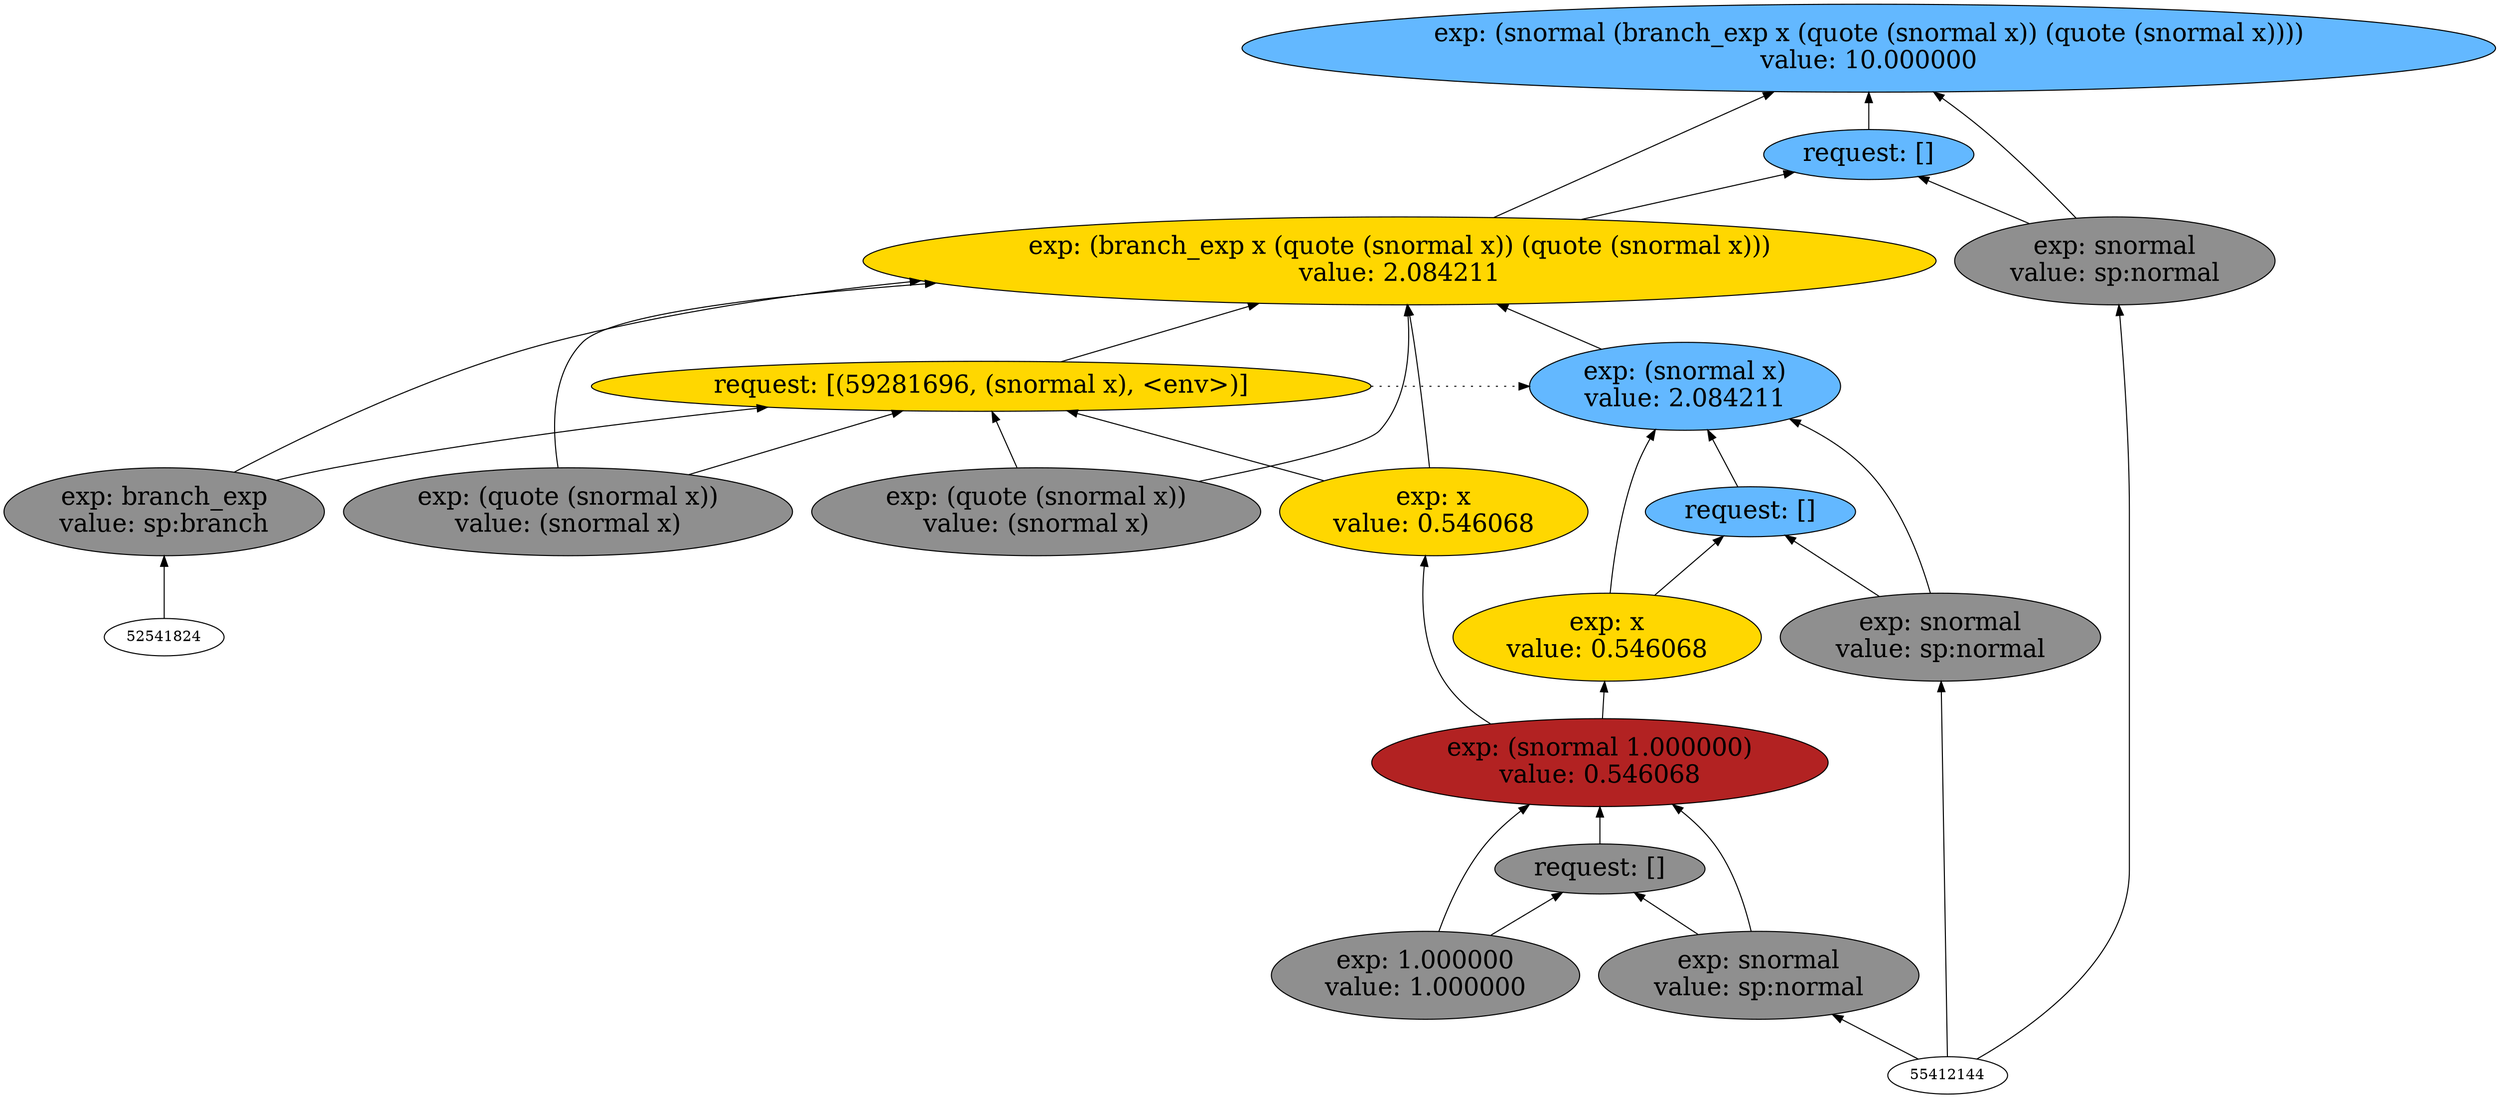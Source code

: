 digraph {
rankdir=BT
fontsize=24
subgraph clster1 {
label="Venture Families"
subgraph clster2 {
label="1"
"59704640"["fillcolor"="firebrick" "fontsize"="24" "label"="exp: (snormal 1.000000)\nvalue: 0.546068" "shape"="ellipse" "style"="filled" ]
"59343216"["fillcolor"="grey56" "fontsize"="24" "label"="request: []" "shape"="ellipse" "style"="filled" ]
"57712352"["fillcolor"="grey56" "fontsize"="24" "label"="exp: snormal\nvalue: sp:normal" "shape"="ellipse" "style"="filled" ]
"58431280"["fillcolor"="grey56" "fontsize"="24" "label"="exp: 1.000000\nvalue: 1.000000" "shape"="ellipse" "style"="filled" ]
}

subgraph clster3 {
label="2"
"59021936"["fillcolor"="steelblue1" "fontsize"="24" "label"="exp: (snormal (branch_exp x (quote (snormal x)) (quote (snormal x))))\nvalue: 10.000000" "shape"="ellipse" "style"="filled" ]
"58606032"["fillcolor"="steelblue1" "fontsize"="24" "label"="request: []" "shape"="ellipse" "style"="filled" ]
"59056880"["fillcolor"="grey56" "fontsize"="24" "label"="exp: snormal\nvalue: sp:normal" "shape"="ellipse" "style"="filled" ]
"60064784"["fillcolor"="gold" "fontsize"="24" "label"="exp: (branch_exp x (quote (snormal x)) (quote (snormal x)))\nvalue: 2.084211" "shape"="ellipse" "style"="filled" ]
"59281696"["fillcolor"="gold" "fontsize"="24" "label"="request: [(59281696, (snormal x), <env>)]" "shape"="ellipse" "style"="filled" ]
"58568288"["fillcolor"="grey56" "fontsize"="24" "label"="exp: branch_exp\nvalue: sp:branch" "shape"="ellipse" "style"="filled" ]
"57516128"["fillcolor"="gold" "fontsize"="24" "label"="exp: x\nvalue: 0.546068" "shape"="ellipse" "style"="filled" ]
"57594048"["fillcolor"="grey56" "fontsize"="24" "label"="exp: (quote (snormal x))\nvalue: (snormal x)" "shape"="ellipse" "style"="filled" ]
"57888128"["fillcolor"="grey56" "fontsize"="24" "label"="exp: (quote (snormal x))\nvalue: (snormal x)" "shape"="ellipse" "style"="filled" ]
}

}

subgraph clster4 {
label=""
"58020304"["fillcolor"="steelblue1" "fontsize"="24" "label"="exp: (snormal x)\nvalue: 2.084211" "shape"="ellipse" "style"="filled" ]
"58056128"["fillcolor"="steelblue1" "fontsize"="24" "label"="request: []" "shape"="ellipse" "style"="filled" ]
"57789504"["fillcolor"="grey56" "fontsize"="24" "label"="exp: snormal\nvalue: sp:normal" "shape"="ellipse" "style"="filled" ]
"57623248"["fillcolor"="gold" "fontsize"="24" "label"="exp: x\nvalue: 0.546068" "shape"="ellipse" "style"="filled" ]
}

"57789504" -> "58020304"["arrowhead"="normal" "color"="black" "constraint"="true" "style"="solid" ]
"57789504" -> "58056128"["arrowhead"="normal" "color"="black" "constraint"="true" "style"="solid" ]
"55412144" -> "57789504"["arrowhead"="normal" "color"="black" "constraint"="true" "style"="solid" ]
"57623248" -> "58020304"["arrowhead"="normal" "color"="black" "constraint"="true" "style"="solid" ]
"57623248" -> "58056128"["arrowhead"="normal" "color"="black" "constraint"="true" "style"="solid" ]
"59704640" -> "57623248"["arrowhead"="normal" "color"="black" "constraint"="true" "style"="solid" ]
"58056128" -> "58020304"["arrowhead"="normal" "color"="black" "constraint"="true" "style"="solid" ]
"59056880" -> "59021936"["arrowhead"="normal" "color"="black" "constraint"="true" "style"="solid" ]
"59056880" -> "58606032"["arrowhead"="normal" "color"="black" "constraint"="true" "style"="solid" ]
"55412144" -> "59056880"["arrowhead"="normal" "color"="black" "constraint"="true" "style"="solid" ]
"60064784" -> "59021936"["arrowhead"="normal" "color"="black" "constraint"="true" "style"="solid" ]
"60064784" -> "58606032"["arrowhead"="normal" "color"="black" "constraint"="true" "style"="solid" ]
"58568288" -> "60064784"["arrowhead"="normal" "color"="black" "constraint"="true" "style"="solid" ]
"58568288" -> "59281696"["arrowhead"="normal" "color"="black" "constraint"="true" "style"="solid" ]
"52541824" -> "58568288"["arrowhead"="normal" "color"="black" "constraint"="true" "style"="solid" ]
"57516128" -> "60064784"["arrowhead"="normal" "color"="black" "constraint"="true" "style"="solid" ]
"57516128" -> "59281696"["arrowhead"="normal" "color"="black" "constraint"="true" "style"="solid" ]
"59704640" -> "57516128"["arrowhead"="normal" "color"="black" "constraint"="true" "style"="solid" ]
"57594048" -> "60064784"["arrowhead"="normal" "color"="black" "constraint"="true" "style"="solid" ]
"57594048" -> "59281696"["arrowhead"="normal" "color"="black" "constraint"="true" "style"="solid" ]
"57888128" -> "60064784"["arrowhead"="normal" "color"="black" "constraint"="true" "style"="solid" ]
"57888128" -> "59281696"["arrowhead"="normal" "color"="black" "constraint"="true" "style"="solid" ]
"59281696" -> "60064784"["arrowhead"="normal" "color"="black" "constraint"="true" "style"="solid" ]
"58020304" -> "60064784"["arrowhead"="normal" "color"="black" "constraint"="true" "style"="solid" ]
"59281696" -> "58020304"["arrowhead"="normal" "color"="black" "constraint"="false" "style"="dotted" ]
"58606032" -> "59021936"["arrowhead"="normal" "color"="black" "constraint"="true" "style"="solid" ]
"57712352" -> "59704640"["arrowhead"="normal" "color"="black" "constraint"="true" "style"="solid" ]
"57712352" -> "59343216"["arrowhead"="normal" "color"="black" "constraint"="true" "style"="solid" ]
"55412144" -> "57712352"["arrowhead"="normal" "color"="black" "constraint"="true" "style"="solid" ]
"58431280" -> "59704640"["arrowhead"="normal" "color"="black" "constraint"="true" "style"="solid" ]
"58431280" -> "59343216"["arrowhead"="normal" "color"="black" "constraint"="true" "style"="solid" ]
"59343216" -> "59704640"["arrowhead"="normal" "color"="black" "constraint"="true" "style"="solid" ]

}